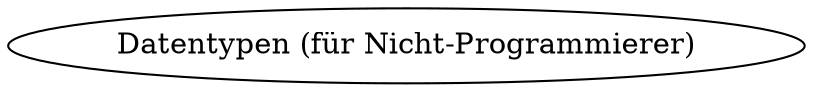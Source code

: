 // Mind Map for Scrum Master Certification
digraph ScrumMasterCertification {
	"Datentypen (für Nicht-Programmierer)"
}
